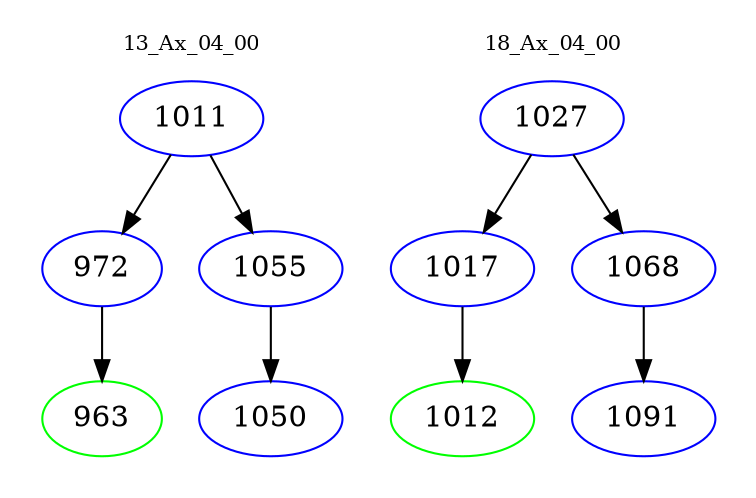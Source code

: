 digraph{
subgraph cluster_0 {
color = white
label = "13_Ax_04_00";
fontsize=10;
T0_1011 [label="1011", color="blue"]
T0_1011 -> T0_972 [color="black"]
T0_972 [label="972", color="blue"]
T0_972 -> T0_963 [color="black"]
T0_963 [label="963", color="green"]
T0_1011 -> T0_1055 [color="black"]
T0_1055 [label="1055", color="blue"]
T0_1055 -> T0_1050 [color="black"]
T0_1050 [label="1050", color="blue"]
}
subgraph cluster_1 {
color = white
label = "18_Ax_04_00";
fontsize=10;
T1_1027 [label="1027", color="blue"]
T1_1027 -> T1_1017 [color="black"]
T1_1017 [label="1017", color="blue"]
T1_1017 -> T1_1012 [color="black"]
T1_1012 [label="1012", color="green"]
T1_1027 -> T1_1068 [color="black"]
T1_1068 [label="1068", color="blue"]
T1_1068 -> T1_1091 [color="black"]
T1_1091 [label="1091", color="blue"]
}
}
